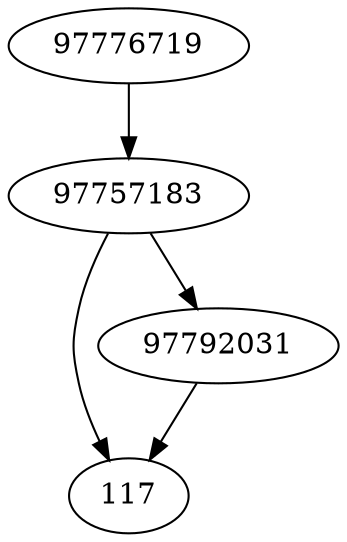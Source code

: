 strict digraph  {
97757183;
117;
97776719;
97792031;
97757183 -> 117;
97757183 -> 97792031;
97776719 -> 97757183;
97792031 -> 117;
}
